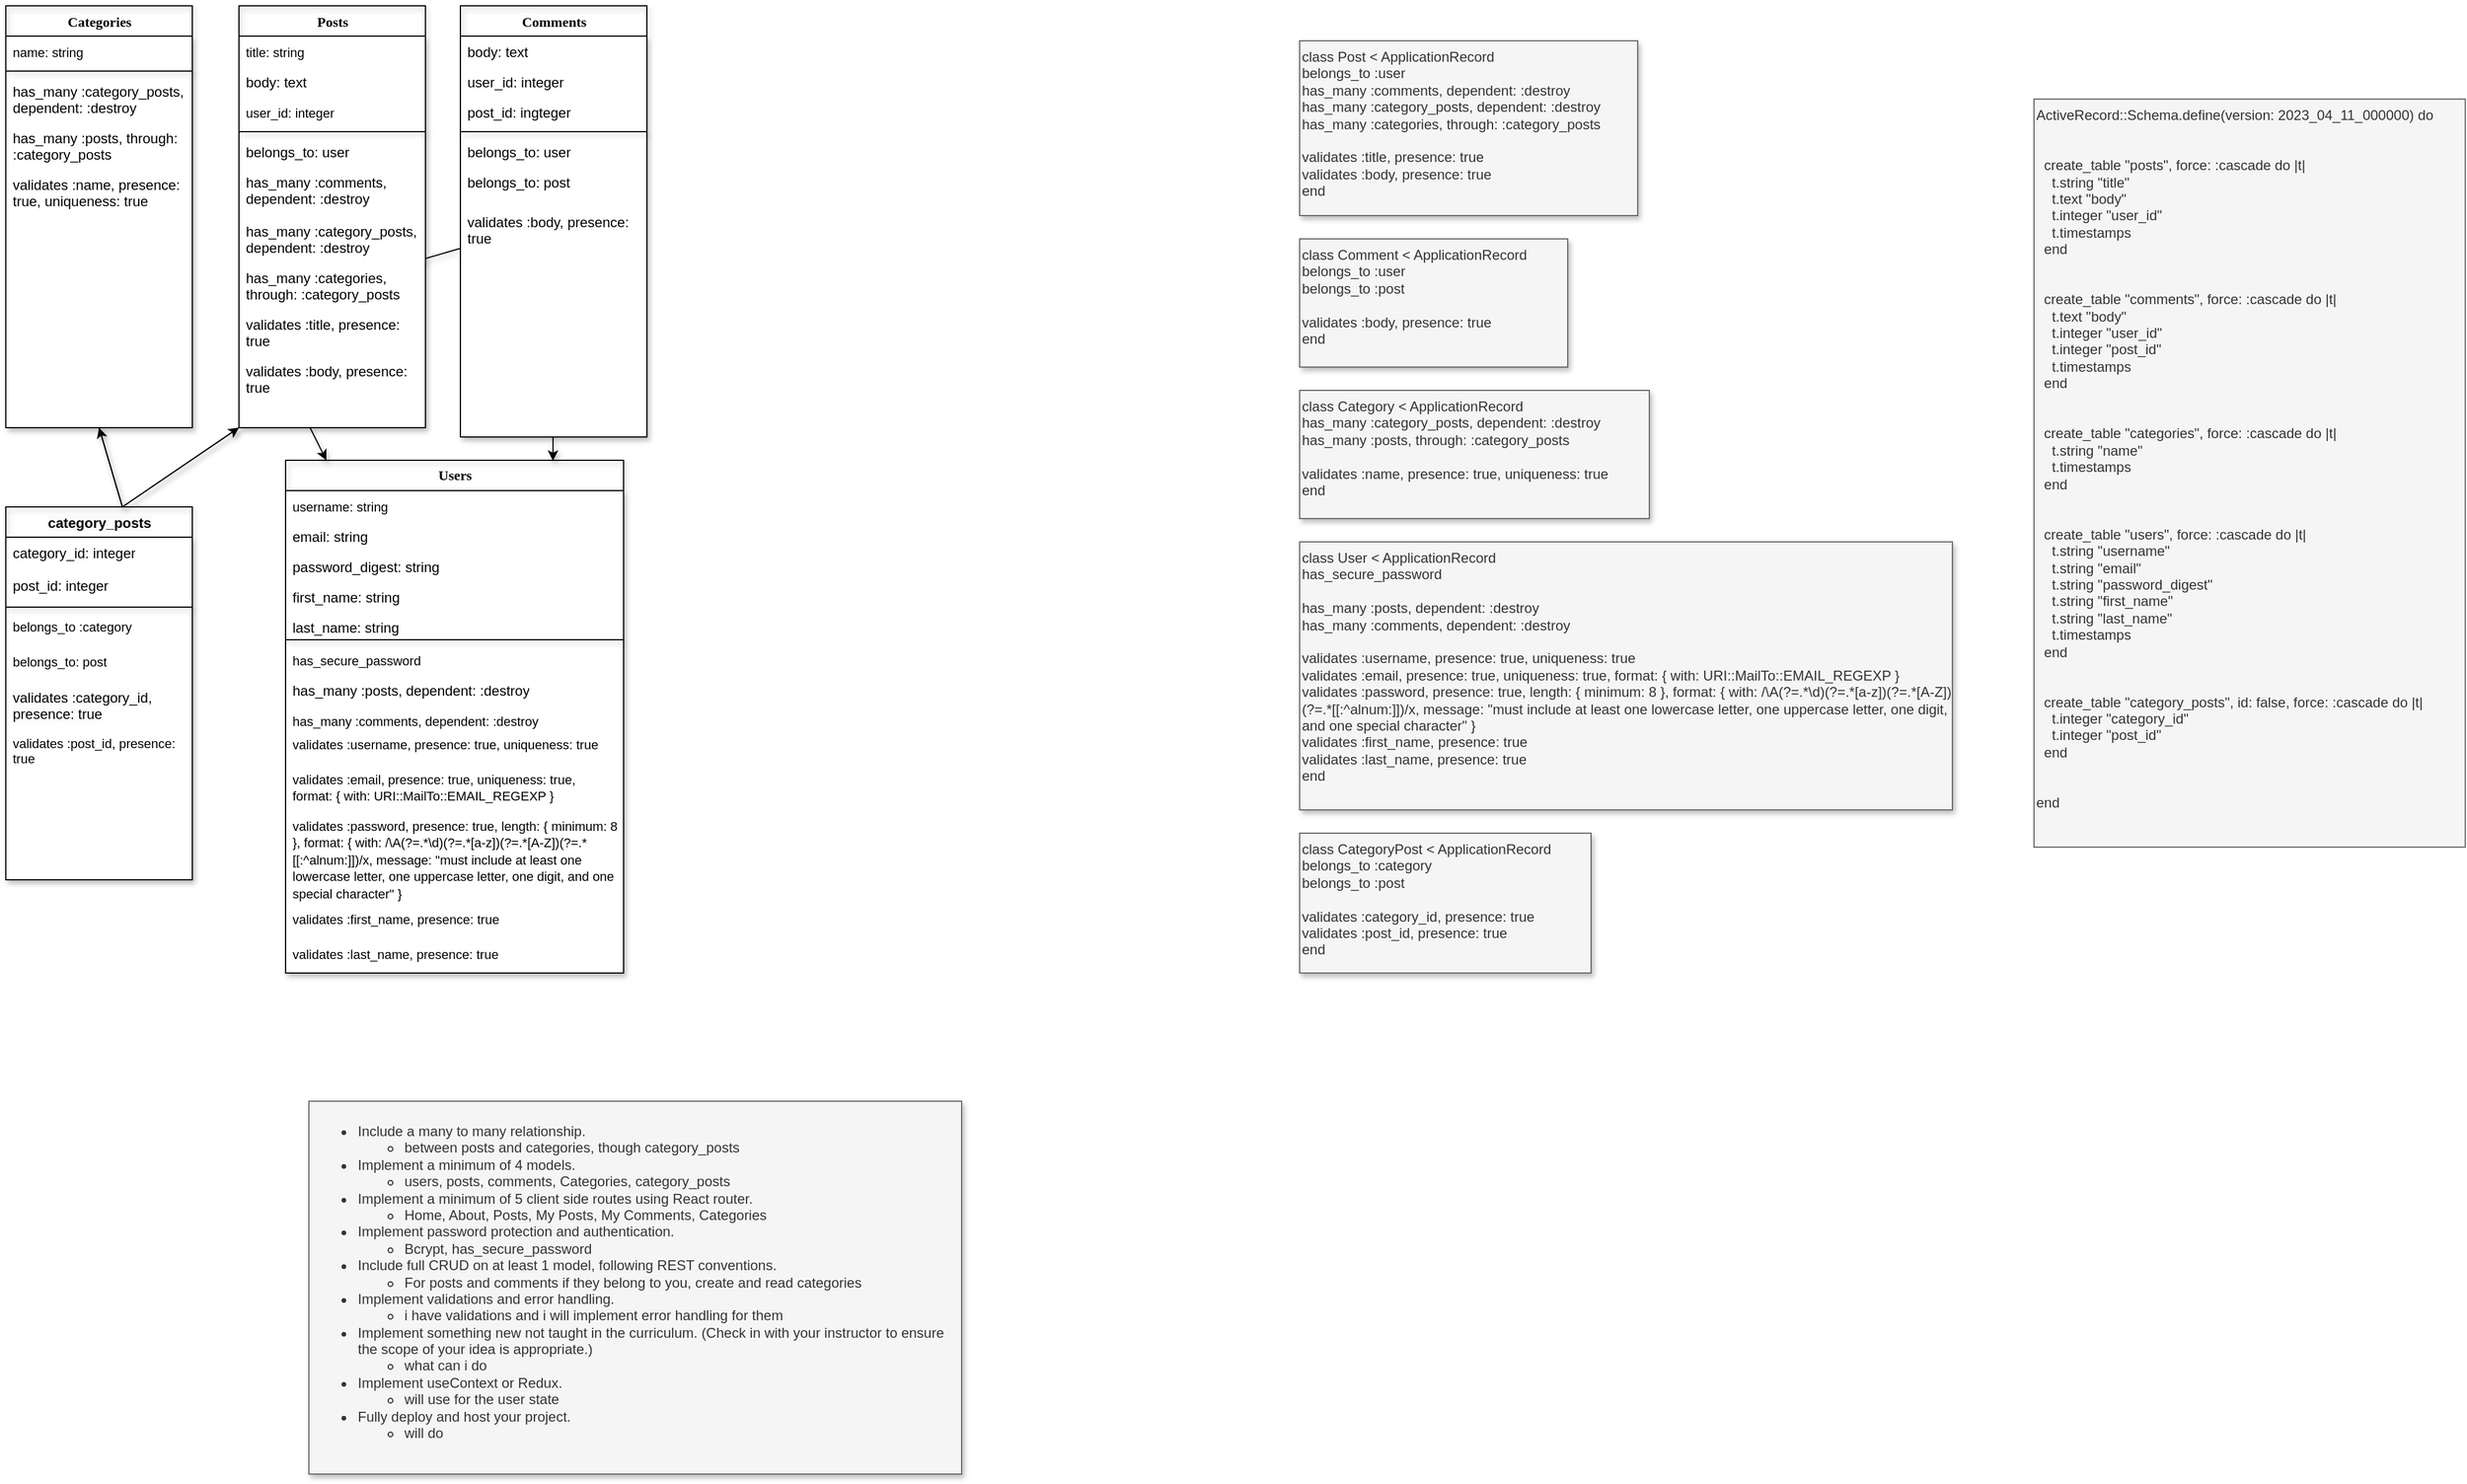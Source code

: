 <mxfile version="21.1.5" type="github" pages="2">
  <diagram name="Back End" id="9f46799a-70d6-7492-0946-bef42562c5a5">
    <mxGraphModel dx="1908" dy="1364" grid="1" gridSize="10" guides="1" tooltips="1" connect="1" arrows="1" fold="1" page="1" pageScale="1" pageWidth="1100" pageHeight="850" background="none" math="0" shadow="0">
      <root>
        <mxCell id="0" />
        <mxCell id="1" parent="0" />
        <mxCell id="78961159f06e98e8-17" value="Users" style="swimlane;html=1;fontStyle=1;align=center;verticalAlign=middle;childLayout=stackLayout;horizontal=1;startSize=26;horizontalStack=0;resizeParent=1;resizeLast=0;collapsible=1;marginBottom=0;swimlaneFillColor=#ffffff;rounded=0;shadow=1;comic=0;labelBackgroundColor=none;strokeWidth=1;fillColor=none;fontFamily=Verdana;fontSize=12;swimlaneLine=1;" parent="1" vertex="1">
          <mxGeometry x="250" y="400" width="290" height="440" as="geometry" />
        </mxCell>
        <mxCell id="840bowjbzDEZUcGG1Qwe-18" value="&lt;font style=&quot;font-size: 11px;&quot;&gt;username: string&lt;/font&gt;" style="text;html=1;strokeColor=none;fillColor=none;align=left;verticalAlign=top;spacingLeft=4;spacingRight=4;whiteSpace=wrap;overflow=hidden;rotatable=0;points=[[0,0.5],[1,0.5]];portConstraint=eastwest;swimlaneLine=1;shadow=1;" vertex="1" parent="78961159f06e98e8-17">
          <mxGeometry y="26" width="290" height="26" as="geometry" />
        </mxCell>
        <mxCell id="840bowjbzDEZUcGG1Qwe-47" value="email: string" style="text;html=1;strokeColor=none;fillColor=none;align=left;verticalAlign=top;spacingLeft=4;spacingRight=4;whiteSpace=wrap;overflow=hidden;rotatable=0;points=[[0,0.5],[1,0.5]];portConstraint=eastwest;swimlaneLine=1;shadow=1;" vertex="1" parent="78961159f06e98e8-17">
          <mxGeometry y="52" width="290" height="26" as="geometry" />
        </mxCell>
        <mxCell id="78961159f06e98e8-26" value="password_digest: string" style="text;html=1;strokeColor=none;fillColor=none;align=left;verticalAlign=top;spacingLeft=4;spacingRight=4;whiteSpace=wrap;overflow=hidden;rotatable=0;points=[[0,0.5],[1,0.5]];portConstraint=eastwest;swimlaneLine=1;shadow=1;" parent="78961159f06e98e8-17" vertex="1">
          <mxGeometry y="78" width="290" height="26" as="geometry" />
        </mxCell>
        <mxCell id="840bowjbzDEZUcGG1Qwe-96" value="first_name: string" style="text;html=1;strokeColor=none;fillColor=none;align=left;verticalAlign=top;spacingLeft=4;spacingRight=4;whiteSpace=wrap;overflow=hidden;rotatable=0;points=[[0,0.5],[1,0.5]];portConstraint=eastwest;swimlaneLine=1;shadow=1;" vertex="1" parent="78961159f06e98e8-17">
          <mxGeometry y="104" width="290" height="26" as="geometry" />
        </mxCell>
        <mxCell id="840bowjbzDEZUcGG1Qwe-138" value="last_name: string" style="text;html=1;strokeColor=none;fillColor=none;align=left;verticalAlign=top;spacingLeft=4;spacingRight=4;whiteSpace=wrap;overflow=hidden;rotatable=0;points=[[0,0.5],[1,0.5]];portConstraint=eastwest;swimlaneLine=1;shadow=1;" vertex="1" parent="78961159f06e98e8-17">
          <mxGeometry y="130" width="290" height="20" as="geometry" />
        </mxCell>
        <mxCell id="78961159f06e98e8-19" value="" style="line;html=1;strokeWidth=1;fillColor=none;align=left;verticalAlign=middle;spacingTop=-1;spacingLeft=3;spacingRight=3;rotatable=0;labelPosition=right;points=[];portConstraint=eastwest;swimlaneLine=1;shadow=1;" parent="78961159f06e98e8-17" vertex="1">
          <mxGeometry y="150" width="290" height="8" as="geometry" />
        </mxCell>
        <mxCell id="840bowjbzDEZUcGG1Qwe-67" value="&lt;font style=&quot;font-size: 11px;&quot;&gt;has_secure_password&lt;br&gt;&lt;/font&gt;" style="text;html=1;strokeColor=none;fillColor=none;align=left;verticalAlign=top;spacingLeft=4;spacingRight=4;whiteSpace=wrap;overflow=hidden;rotatable=0;points=[[0,0.5],[1,0.5]];portConstraint=eastwest;swimlaneLine=1;shadow=1;" vertex="1" parent="78961159f06e98e8-17">
          <mxGeometry y="158" width="290" height="26" as="geometry" />
        </mxCell>
        <mxCell id="78961159f06e98e8-20" value="has_many :posts, dependent: :destroy" style="text;html=1;strokeColor=none;fillColor=none;align=left;verticalAlign=top;spacingLeft=4;spacingRight=4;whiteSpace=wrap;overflow=hidden;rotatable=0;points=[[0,0.5],[1,0.5]];portConstraint=eastwest;swimlaneLine=1;shadow=1;" parent="78961159f06e98e8-17" vertex="1">
          <mxGeometry y="184" width="290" height="26" as="geometry" />
        </mxCell>
        <mxCell id="840bowjbzDEZUcGG1Qwe-46" value="&lt;font style=&quot;font-size: 11px;&quot;&gt;has_many :comments, dependent: :destroy&lt;br&gt;&lt;/font&gt;" style="text;html=1;strokeColor=none;fillColor=none;align=left;verticalAlign=top;spacingLeft=4;spacingRight=4;whiteSpace=wrap;overflow=hidden;rotatable=0;points=[[0,0.5],[1,0.5]];portConstraint=eastwest;swimlaneLine=1;shadow=1;" vertex="1" parent="78961159f06e98e8-17">
          <mxGeometry y="210" width="290" height="20" as="geometry" />
        </mxCell>
        <mxCell id="840bowjbzDEZUcGG1Qwe-68" value="&lt;font style=&quot;font-size: 11px;&quot;&gt;validates :username, presence: true, uniqueness: true&lt;br&gt;&lt;/font&gt;" style="text;html=1;strokeColor=none;fillColor=none;align=left;verticalAlign=top;spacingLeft=4;spacingRight=4;whiteSpace=wrap;overflow=hidden;rotatable=0;points=[[0,0.5],[1,0.5]];portConstraint=eastwest;swimlaneLine=1;shadow=1;" vertex="1" parent="78961159f06e98e8-17">
          <mxGeometry y="230" width="290" height="30" as="geometry" />
        </mxCell>
        <mxCell id="840bowjbzDEZUcGG1Qwe-69" value="&lt;font style=&quot;font-size: 11px;&quot;&gt;validates :email, presence: true, uniqueness: true, format: { with: URI::MailTo::EMAIL_REGEXP }&lt;br&gt;&lt;/font&gt;" style="text;html=1;strokeColor=none;fillColor=none;align=left;verticalAlign=top;spacingLeft=4;spacingRight=4;whiteSpace=wrap;overflow=hidden;rotatable=0;points=[[0,0.5],[1,0.5]];portConstraint=eastwest;swimlaneLine=1;shadow=1;" vertex="1" parent="78961159f06e98e8-17">
          <mxGeometry y="260" width="290" height="40" as="geometry" />
        </mxCell>
        <mxCell id="840bowjbzDEZUcGG1Qwe-139" value="&lt;font style=&quot;font-size: 11px;&quot;&gt;validates :password, presence: true, length: { minimum: 8 }, format: { with: /\A(?=.*\d)(?=.*[a-z])(?=.*[A-Z])(?=.*[[:^alnum:]])/x, message: &quot;must include at least one lowercase letter, one uppercase letter, one digit, and one special character&quot; }&lt;br&gt;&lt;/font&gt;" style="text;html=1;strokeColor=none;fillColor=none;align=left;verticalAlign=top;spacingLeft=4;spacingRight=4;whiteSpace=wrap;overflow=hidden;rotatable=0;points=[[0,0.5],[1,0.5]];portConstraint=eastwest;swimlaneLine=1;shadow=1;" vertex="1" parent="78961159f06e98e8-17">
          <mxGeometry y="300" width="290" height="80" as="geometry" />
        </mxCell>
        <mxCell id="840bowjbzDEZUcGG1Qwe-99" value="&lt;font style=&quot;font-size: 11px;&quot;&gt;validates :first_name, presence: true&lt;br&gt;&lt;/font&gt;" style="text;html=1;strokeColor=none;fillColor=none;align=left;verticalAlign=top;spacingLeft=4;spacingRight=4;whiteSpace=wrap;overflow=hidden;rotatable=0;points=[[0,0.5],[1,0.5]];portConstraint=eastwest;swimlaneLine=1;shadow=1;" vertex="1" parent="78961159f06e98e8-17">
          <mxGeometry y="380" width="290" height="30" as="geometry" />
        </mxCell>
        <mxCell id="840bowjbzDEZUcGG1Qwe-100" value="&lt;font style=&quot;font-size: 11px;&quot;&gt;validates :last_name, presence: true&lt;br&gt;&lt;/font&gt;" style="text;html=1;strokeColor=none;fillColor=none;align=left;verticalAlign=top;spacingLeft=4;spacingRight=4;whiteSpace=wrap;overflow=hidden;rotatable=0;points=[[0,0.5],[1,0.5]];portConstraint=eastwest;swimlaneLine=1;shadow=1;" vertex="1" parent="78961159f06e98e8-17">
          <mxGeometry y="410" width="290" height="30" as="geometry" />
        </mxCell>
        <mxCell id="840bowjbzDEZUcGG1Qwe-146" value="" style="edgeStyle=none;rounded=0;orthogonalLoop=1;jettySize=auto;html=1;entryX=0;entryY=1;entryDx=0;entryDy=0;swimlaneLine=1;shadow=1;exitX=0.5;exitY=1;exitDx=0;exitDy=0;" edge="1" parent="1" source="78961159f06e98e8-30" target="840bowjbzDEZUcGG1Qwe-50">
          <mxGeometry relative="1" as="geometry">
            <mxPoint x="330" y="622" as="targetPoint" />
            <Array as="points">
              <mxPoint x="110" y="440" />
            </Array>
          </mxGeometry>
        </mxCell>
        <mxCell id="78961159f06e98e8-30" value="Categories" style="swimlane;html=1;fontStyle=1;align=center;verticalAlign=top;childLayout=stackLayout;horizontal=1;startSize=26;horizontalStack=0;resizeParent=1;resizeLast=0;collapsible=1;marginBottom=0;swimlaneFillColor=#ffffff;rounded=0;shadow=1;comic=0;labelBackgroundColor=none;strokeWidth=1;fillColor=none;fontFamily=Verdana;fontSize=12;swimlaneLine=1;" parent="1" vertex="1">
          <mxGeometry x="10" y="10" width="160" height="362" as="geometry">
            <mxRectangle x="440" y="78" width="130" height="30" as="alternateBounds" />
          </mxGeometry>
        </mxCell>
        <mxCell id="78961159f06e98e8-31" value="&lt;font style=&quot;font-size: 11px;&quot;&gt;name: string&lt;/font&gt;" style="text;html=1;strokeColor=none;fillColor=none;align=left;verticalAlign=top;spacingLeft=4;spacingRight=4;whiteSpace=wrap;overflow=hidden;rotatable=0;points=[[0,0.5],[1,0.5]];portConstraint=eastwest;swimlaneLine=1;shadow=1;" parent="78961159f06e98e8-30" vertex="1">
          <mxGeometry y="26" width="160" height="26" as="geometry" />
        </mxCell>
        <mxCell id="78961159f06e98e8-38" value="" style="line;html=1;strokeWidth=1;fillColor=none;align=left;verticalAlign=middle;spacingTop=-1;spacingLeft=3;spacingRight=3;rotatable=0;labelPosition=right;points=[];portConstraint=eastwest;swimlaneLine=1;shadow=1;" parent="78961159f06e98e8-30" vertex="1">
          <mxGeometry y="52" width="160" height="8" as="geometry" />
        </mxCell>
        <mxCell id="78961159f06e98e8-39" value="has_many :category_posts, dependent: :destroy" style="text;html=1;strokeColor=none;fillColor=none;align=left;verticalAlign=top;spacingLeft=4;spacingRight=4;whiteSpace=wrap;overflow=hidden;rotatable=0;points=[[0,0.5],[1,0.5]];portConstraint=eastwest;swimlaneLine=1;shadow=1;" parent="78961159f06e98e8-30" vertex="1">
          <mxGeometry y="60" width="160" height="40" as="geometry" />
        </mxCell>
        <mxCell id="840bowjbzDEZUcGG1Qwe-84" value="has_many :posts, through: :category_posts" style="text;html=1;strokeColor=none;fillColor=none;align=left;verticalAlign=top;spacingLeft=4;spacingRight=4;whiteSpace=wrap;overflow=hidden;rotatable=0;points=[[0,0.5],[1,0.5]];portConstraint=eastwest;swimlaneLine=1;shadow=1;" vertex="1" parent="78961159f06e98e8-30">
          <mxGeometry y="100" width="160" height="40" as="geometry" />
        </mxCell>
        <mxCell id="840bowjbzDEZUcGG1Qwe-105" value="validates :name, presence: true, uniqueness: true" style="text;html=1;strokeColor=none;fillColor=none;align=left;verticalAlign=top;spacingLeft=4;spacingRight=4;whiteSpace=wrap;overflow=hidden;rotatable=0;points=[[0,0.5],[1,0.5]];portConstraint=eastwest;swimlaneLine=1;shadow=1;" vertex="1" parent="78961159f06e98e8-30">
          <mxGeometry y="140" width="160" height="40" as="geometry" />
        </mxCell>
        <mxCell id="78961159f06e98e8-43" value="&lt;span style=&quot;color: rgb(0, 0, 0); font-family: Helvetica; font-size: 12px; font-style: normal; font-variant-ligatures: normal; font-variant-caps: normal; letter-spacing: normal; orphans: 2; text-align: left; text-indent: 0px; text-transform: none; widows: 2; word-spacing: 0px; -webkit-text-stroke-width: 0px; background-color: rgb(251, 251, 251); text-decoration-thickness: initial; text-decoration-style: initial; text-decoration-color: initial; float: none; display: inline !important;&quot;&gt;category_posts&lt;/span&gt;" style="swimlane;html=1;fontStyle=1;align=center;verticalAlign=top;childLayout=stackLayout;horizontal=1;startSize=26;horizontalStack=0;resizeParent=1;resizeLast=0;collapsible=1;marginBottom=0;swimlaneFillColor=#ffffff;rounded=0;shadow=1;comic=0;labelBackgroundColor=none;strokeWidth=1;fillColor=none;fontFamily=Verdana;fontSize=12;swimlaneLine=1;" parent="1" vertex="1">
          <mxGeometry x="10" y="440" width="160" height="320" as="geometry" />
        </mxCell>
        <mxCell id="78961159f06e98e8-52" value="&lt;font style=&quot;font-size: 12px;&quot;&gt;category_id: integer&lt;/font&gt;" style="text;html=1;strokeColor=none;fillColor=none;align=left;verticalAlign=top;spacingLeft=4;spacingRight=4;whiteSpace=wrap;overflow=hidden;rotatable=0;points=[[0,0.5],[1,0.5]];portConstraint=eastwest;fontSize=7;swimlaneLine=1;shadow=1;" parent="78961159f06e98e8-43" vertex="1">
          <mxGeometry y="26" width="160" height="28" as="geometry" />
        </mxCell>
        <mxCell id="840bowjbzDEZUcGG1Qwe-44" value="&lt;font style=&quot;font-size: 12px;&quot;&gt;post_id: integer&lt;/font&gt;" style="text;html=1;strokeColor=none;fillColor=none;align=left;verticalAlign=top;spacingLeft=4;spacingRight=4;whiteSpace=wrap;overflow=hidden;rotatable=0;points=[[0,0.5],[1,0.5]];portConstraint=eastwest;fontSize=7;swimlaneLine=1;shadow=1;" vertex="1" parent="78961159f06e98e8-43">
          <mxGeometry y="54" width="160" height="28" as="geometry" />
        </mxCell>
        <mxCell id="78961159f06e98e8-51" value="" style="line;html=1;strokeWidth=1;fillColor=none;align=left;verticalAlign=middle;spacingTop=-1;spacingLeft=3;spacingRight=3;rotatable=0;labelPosition=right;points=[];portConstraint=eastwest;swimlaneLine=1;shadow=1;" parent="78961159f06e98e8-43" vertex="1">
          <mxGeometry y="82" width="160" height="8" as="geometry" />
        </mxCell>
        <mxCell id="840bowjbzDEZUcGG1Qwe-38" value="&lt;font style=&quot;font-size: 11px;&quot;&gt;belongs_to :category&lt;/font&gt;" style="text;html=1;strokeColor=none;fillColor=none;align=left;verticalAlign=top;spacingLeft=4;spacingRight=4;whiteSpace=wrap;overflow=hidden;rotatable=0;points=[[0,0.5],[1,0.5]];portConstraint=eastwest;fontSize=7;swimlaneLine=1;shadow=1;" vertex="1" parent="78961159f06e98e8-43">
          <mxGeometry y="90" width="160" height="30" as="geometry" />
        </mxCell>
        <mxCell id="840bowjbzDEZUcGG1Qwe-81" value="&lt;font style=&quot;font-size: 11px;&quot;&gt;belongs_to: post&lt;/font&gt;" style="text;html=1;strokeColor=none;fillColor=none;align=left;verticalAlign=top;spacingLeft=4;spacingRight=4;whiteSpace=wrap;overflow=hidden;rotatable=0;points=[[0,0.5],[1,0.5]];portConstraint=eastwest;fontSize=7;swimlaneLine=1;shadow=1;" vertex="1" parent="78961159f06e98e8-43">
          <mxGeometry y="120" width="160" height="30" as="geometry" />
        </mxCell>
        <mxCell id="840bowjbzDEZUcGG1Qwe-82" value="&lt;meta charset=&quot;utf-8&quot;&gt;&lt;span style=&quot;color: rgb(0, 0, 0); font-family: Helvetica; font-size: 12px; font-style: normal; font-variant-ligatures: normal; font-variant-caps: normal; font-weight: 400; letter-spacing: normal; orphans: 2; text-align: left; text-indent: 0px; text-transform: none; widows: 2; word-spacing: 0px; -webkit-text-stroke-width: 0px; background-color: rgb(251, 251, 251); text-decoration-thickness: initial; text-decoration-style: initial; text-decoration-color: initial; float: none; display: inline !important;&quot;&gt;validates :category_id, presence: true&lt;/span&gt;" style="text;html=1;strokeColor=none;fillColor=none;align=left;verticalAlign=top;spacingLeft=4;spacingRight=4;whiteSpace=wrap;overflow=hidden;rotatable=0;points=[[0,0.5],[1,0.5]];portConstraint=eastwest;fontSize=7;swimlaneLine=1;shadow=1;" vertex="1" parent="78961159f06e98e8-43">
          <mxGeometry y="150" width="160" height="40" as="geometry" />
        </mxCell>
        <mxCell id="840bowjbzDEZUcGG1Qwe-107" value="&lt;font style=&quot;font-size: 11px;&quot;&gt;validates :post_id, presence: true&lt;/font&gt;" style="text;html=1;strokeColor=none;fillColor=none;align=left;verticalAlign=top;spacingLeft=4;spacingRight=4;whiteSpace=wrap;overflow=hidden;rotatable=0;points=[[0,0.5],[1,0.5]];portConstraint=eastwest;fontSize=7;swimlaneLine=1;shadow=1;" vertex="1" parent="78961159f06e98e8-43">
          <mxGeometry y="190" width="160" height="40" as="geometry" />
        </mxCell>
        <mxCell id="840bowjbzDEZUcGG1Qwe-136" value="" style="edgeStyle=none;rounded=0;orthogonalLoop=1;jettySize=auto;html=1;entryX=0.791;entryY=0.001;entryDx=0;entryDy=0;entryPerimeter=0;swimlaneLine=1;shadow=1;" edge="1" parent="1" source="78961159f06e98e8-69" target="78961159f06e98e8-17">
          <mxGeometry relative="1" as="geometry">
            <mxPoint x="590.72" y="502" as="targetPoint" />
          </mxGeometry>
        </mxCell>
        <mxCell id="840bowjbzDEZUcGG1Qwe-137" value="" style="edgeStyle=none;rounded=0;orthogonalLoop=1;jettySize=auto;html=1;swimlaneLine=1;shadow=1;" edge="1" parent="1" source="78961159f06e98e8-69" target="840bowjbzDEZUcGG1Qwe-75">
          <mxGeometry relative="1" as="geometry" />
        </mxCell>
        <mxCell id="78961159f06e98e8-69" value="Comments" style="swimlane;html=1;fontStyle=1;align=center;verticalAlign=top;childLayout=stackLayout;horizontal=1;startSize=26;horizontalStack=0;resizeParent=1;resizeLast=0;collapsible=1;marginBottom=0;swimlaneFillColor=#ffffff;rounded=0;shadow=1;comic=0;labelBackgroundColor=none;strokeWidth=1;fillColor=none;fontFamily=Verdana;fontSize=12;swimlaneLine=1;" parent="1" vertex="1">
          <mxGeometry x="400" y="10" width="160" height="370" as="geometry" />
        </mxCell>
        <mxCell id="78961159f06e98e8-70" value="body: text" style="text;html=1;strokeColor=none;fillColor=none;align=left;verticalAlign=top;spacingLeft=4;spacingRight=4;whiteSpace=wrap;overflow=hidden;rotatable=0;points=[[0,0.5],[1,0.5]];portConstraint=eastwest;swimlaneLine=1;shadow=1;" parent="78961159f06e98e8-69" vertex="1">
          <mxGeometry y="26" width="160" height="26" as="geometry" />
        </mxCell>
        <mxCell id="78961159f06e98e8-71" value="user_id: integer" style="text;html=1;strokeColor=none;fillColor=none;align=left;verticalAlign=top;spacingLeft=4;spacingRight=4;whiteSpace=wrap;overflow=hidden;rotatable=0;points=[[0,0.5],[1,0.5]];portConstraint=eastwest;swimlaneLine=1;shadow=1;" parent="78961159f06e98e8-69" vertex="1">
          <mxGeometry y="52" width="160" height="26" as="geometry" />
        </mxCell>
        <mxCell id="78961159f06e98e8-72" value="post_id: ingteger" style="text;html=1;strokeColor=none;fillColor=none;align=left;verticalAlign=top;spacingLeft=4;spacingRight=4;whiteSpace=wrap;overflow=hidden;rotatable=0;points=[[0,0.5],[1,0.5]];portConstraint=eastwest;swimlaneLine=1;shadow=1;" parent="78961159f06e98e8-69" vertex="1">
          <mxGeometry y="78" width="160" height="26" as="geometry" />
        </mxCell>
        <mxCell id="78961159f06e98e8-77" value="" style="line;html=1;strokeWidth=1;fillColor=none;align=left;verticalAlign=middle;spacingTop=-1;spacingLeft=3;spacingRight=3;rotatable=0;labelPosition=right;points=[];portConstraint=eastwest;swimlaneLine=1;shadow=1;" parent="78961159f06e98e8-69" vertex="1">
          <mxGeometry y="104" width="160" height="8" as="geometry" />
        </mxCell>
        <mxCell id="78961159f06e98e8-81" value="belongs_to: user" style="text;html=1;strokeColor=none;fillColor=none;align=left;verticalAlign=top;spacingLeft=4;spacingRight=4;whiteSpace=wrap;overflow=hidden;rotatable=0;points=[[0,0.5],[1,0.5]];portConstraint=eastwest;swimlaneLine=1;shadow=1;" parent="78961159f06e98e8-69" vertex="1">
          <mxGeometry y="112" width="160" height="26" as="geometry" />
        </mxCell>
        <mxCell id="840bowjbzDEZUcGG1Qwe-31" value="belongs_to: post" style="text;html=1;strokeColor=none;fillColor=none;align=left;verticalAlign=top;spacingLeft=4;spacingRight=4;whiteSpace=wrap;overflow=hidden;rotatable=0;points=[[0,0.5],[1,0.5]];portConstraint=eastwest;swimlaneLine=1;shadow=1;" vertex="1" parent="78961159f06e98e8-69">
          <mxGeometry y="138" width="160" height="34" as="geometry" />
        </mxCell>
        <mxCell id="840bowjbzDEZUcGG1Qwe-32" value="validates :body, presence: true&lt;br style=&quot;border-color: var(--border-color);&quot;&gt;" style="text;html=1;strokeColor=none;fillColor=none;align=left;verticalAlign=top;spacingLeft=4;spacingRight=4;whiteSpace=wrap;overflow=hidden;rotatable=0;points=[[0,0.5],[1,0.5]];portConstraint=eastwest;swimlaneLine=1;shadow=1;" vertex="1" parent="78961159f06e98e8-69">
          <mxGeometry y="172" width="160" height="40" as="geometry" />
        </mxCell>
        <mxCell id="840bowjbzDEZUcGG1Qwe-134" value="" style="edgeStyle=none;rounded=0;orthogonalLoop=1;jettySize=auto;html=1;swimlaneLine=1;shadow=1;" edge="1" parent="1" target="78961159f06e98e8-17">
          <mxGeometry relative="1" as="geometry">
            <mxPoint x="270" y="370" as="sourcePoint" />
            <mxPoint x="531.84" y="500.78" as="targetPoint" />
          </mxGeometry>
        </mxCell>
        <mxCell id="840bowjbzDEZUcGG1Qwe-151" value="" style="edgeStyle=none;rounded=0;orthogonalLoop=1;jettySize=auto;html=1;entryX=0.5;entryY=1;entryDx=0;entryDy=0;exitX=0;exitY=1;exitDx=0;exitDy=0;swimlaneLine=1;shadow=1;" edge="1" parent="1" source="840bowjbzDEZUcGG1Qwe-50" target="78961159f06e98e8-30">
          <mxGeometry relative="1" as="geometry">
            <mxPoint x="420" y="653" as="targetPoint" />
            <Array as="points">
              <mxPoint x="110" y="440" />
            </Array>
          </mxGeometry>
        </mxCell>
        <mxCell id="840bowjbzDEZUcGG1Qwe-50" value="Posts" style="swimlane;html=1;fontStyle=1;align=center;verticalAlign=top;childLayout=stackLayout;horizontal=1;startSize=26;horizontalStack=0;resizeParent=1;resizeLast=0;collapsible=1;marginBottom=0;swimlaneFillColor=#ffffff;rounded=0;shadow=1;comic=0;labelBackgroundColor=none;strokeWidth=1;fillColor=none;fontFamily=Verdana;fontSize=12;swimlaneLine=1;" vertex="1" parent="1">
          <mxGeometry x="210" y="10" width="160" height="362" as="geometry">
            <mxRectangle x="440" y="78" width="130" height="30" as="alternateBounds" />
          </mxGeometry>
        </mxCell>
        <mxCell id="840bowjbzDEZUcGG1Qwe-51" value="&lt;font style=&quot;font-size: 11px;&quot;&gt;title: string&lt;/font&gt;" style="text;html=1;strokeColor=none;fillColor=none;align=left;verticalAlign=top;spacingLeft=4;spacingRight=4;whiteSpace=wrap;overflow=hidden;rotatable=0;points=[[0,0.5],[1,0.5]];portConstraint=eastwest;swimlaneLine=1;shadow=1;" vertex="1" parent="840bowjbzDEZUcGG1Qwe-50">
          <mxGeometry y="26" width="160" height="26" as="geometry" />
        </mxCell>
        <mxCell id="840bowjbzDEZUcGG1Qwe-52" value="body: text" style="text;html=1;strokeColor=none;fillColor=none;align=left;verticalAlign=top;spacingLeft=4;spacingRight=4;whiteSpace=wrap;overflow=hidden;rotatable=0;points=[[0,0.5],[1,0.5]];portConstraint=eastwest;swimlaneLine=1;shadow=1;" vertex="1" parent="840bowjbzDEZUcGG1Qwe-50">
          <mxGeometry y="52" width="160" height="26" as="geometry" />
        </mxCell>
        <mxCell id="840bowjbzDEZUcGG1Qwe-53" value="&lt;font style=&quot;font-size: 11px;&quot;&gt;user_id: integer&lt;/font&gt;" style="text;html=1;strokeColor=none;fillColor=none;align=left;verticalAlign=top;spacingLeft=4;spacingRight=4;whiteSpace=wrap;overflow=hidden;rotatable=0;points=[[0,0.5],[1,0.5]];portConstraint=eastwest;swimlaneLine=1;shadow=1;" vertex="1" parent="840bowjbzDEZUcGG1Qwe-50">
          <mxGeometry y="78" width="160" height="26" as="geometry" />
        </mxCell>
        <mxCell id="840bowjbzDEZUcGG1Qwe-54" value="" style="line;html=1;strokeWidth=1;fillColor=none;align=left;verticalAlign=middle;spacingTop=-1;spacingLeft=3;spacingRight=3;rotatable=0;labelPosition=right;points=[];portConstraint=eastwest;swimlaneLine=1;shadow=1;" vertex="1" parent="840bowjbzDEZUcGG1Qwe-50">
          <mxGeometry y="104" width="160" height="8" as="geometry" />
        </mxCell>
        <mxCell id="840bowjbzDEZUcGG1Qwe-55" value="belongs_to: user&lt;br&gt;" style="text;html=1;strokeColor=none;fillColor=none;align=left;verticalAlign=top;spacingLeft=4;spacingRight=4;whiteSpace=wrap;overflow=hidden;rotatable=0;points=[[0,0.5],[1,0.5]];portConstraint=eastwest;swimlaneLine=1;shadow=1;" vertex="1" parent="840bowjbzDEZUcGG1Qwe-50">
          <mxGeometry y="112" width="160" height="26" as="geometry" />
        </mxCell>
        <mxCell id="840bowjbzDEZUcGG1Qwe-73" value="has_many :comments, dependent: :destroy" style="text;html=1;strokeColor=none;fillColor=none;align=left;verticalAlign=top;spacingLeft=4;spacingRight=4;whiteSpace=wrap;overflow=hidden;rotatable=0;points=[[0,0.5],[1,0.5]];portConstraint=eastwest;swimlaneLine=1;shadow=1;" vertex="1" parent="840bowjbzDEZUcGG1Qwe-50">
          <mxGeometry y="138" width="160" height="42" as="geometry" />
        </mxCell>
        <mxCell id="840bowjbzDEZUcGG1Qwe-74" value="has_many :category_posts, dependent: :destroy" style="text;html=1;strokeColor=none;fillColor=none;align=left;verticalAlign=top;spacingLeft=4;spacingRight=4;whiteSpace=wrap;overflow=hidden;rotatable=0;points=[[0,0.5],[1,0.5]];portConstraint=eastwest;swimlaneLine=1;shadow=1;" vertex="1" parent="840bowjbzDEZUcGG1Qwe-50">
          <mxGeometry y="180" width="160" height="40" as="geometry" />
        </mxCell>
        <mxCell id="840bowjbzDEZUcGG1Qwe-75" value="has_many :categories, through: :category_posts" style="text;html=1;strokeColor=none;fillColor=none;align=left;verticalAlign=top;spacingLeft=4;spacingRight=4;whiteSpace=wrap;overflow=hidden;rotatable=0;points=[[0,0.5],[1,0.5]];portConstraint=eastwest;swimlaneLine=1;shadow=1;" vertex="1" parent="840bowjbzDEZUcGG1Qwe-50">
          <mxGeometry y="220" width="160" height="40" as="geometry" />
        </mxCell>
        <mxCell id="840bowjbzDEZUcGG1Qwe-76" value="validates :title, presence: true" style="text;html=1;strokeColor=none;fillColor=none;align=left;verticalAlign=top;spacingLeft=4;spacingRight=4;whiteSpace=wrap;overflow=hidden;rotatable=0;points=[[0,0.5],[1,0.5]];portConstraint=eastwest;swimlaneLine=1;shadow=1;" vertex="1" parent="840bowjbzDEZUcGG1Qwe-50">
          <mxGeometry y="260" width="160" height="40" as="geometry" />
        </mxCell>
        <mxCell id="840bowjbzDEZUcGG1Qwe-77" value="validates :body, presence: true" style="text;html=1;strokeColor=none;fillColor=none;align=left;verticalAlign=top;spacingLeft=4;spacingRight=4;whiteSpace=wrap;overflow=hidden;rotatable=0;points=[[0,0.5],[1,0.5]];portConstraint=eastwest;swimlaneLine=1;shadow=1;" vertex="1" parent="840bowjbzDEZUcGG1Qwe-50">
          <mxGeometry y="300" width="160" height="40" as="geometry" />
        </mxCell>
        <mxCell id="840bowjbzDEZUcGG1Qwe-95" value="ActiveRecord::Schema.define(version: 2023_04_11_000000) do&#xa;&#xa;&#xa;  create_table &quot;posts&quot;, force: :cascade do |t|&#xa;    t.string &quot;title&quot;&#xa;    t.text &quot;body&quot;&#xa;    t.integer &quot;user_id&quot;&#xa;    t.timestamps&#xa;  end&#xa;&#xa;&#xa;  create_table &quot;comments&quot;, force: :cascade do |t|&#xa;    t.text &quot;body&quot;&#xa;    t.integer &quot;user_id&quot;&#xa;    t.integer &quot;post_id&quot;&#xa;    t.timestamps&#xa;  end&#xa;&#xa;&#xa;  create_table &quot;categories&quot;, force: :cascade do |t|&#xa;    t.string &quot;name&quot;&#xa;    t.timestamps&#xa;  end&#xa;&#xa;&#xa;  create_table &quot;users&quot;, force: :cascade do |t|&#xa;    t.string &quot;username&quot;&#xa;    t.string &quot;email&quot;&#xa;    t.string &quot;password_digest&quot;&#xa;    t.string &quot;first_name&quot;&#xa;    t.string &quot;last_name&quot;&#xa;    t.timestamps&#xa;  end&#xa;&#xa;&#xa;  create_table &quot;category_posts&quot;, id: false, force: :cascade do |t|&#xa;    t.integer &quot;category_id&quot;&#xa;    t.integer &quot;post_id&quot;&#xa;  end&#xa;&#xa;&#xa;end" style="text;whiteSpace=wrap;html=1;fillColor=#f5f5f5;fontColor=#333333;strokeColor=#666666;" vertex="1" parent="1">
          <mxGeometry x="1750" y="90" width="370" height="642" as="geometry" />
        </mxCell>
        <mxCell id="840bowjbzDEZUcGG1Qwe-98" value="class User &lt; ApplicationRecord&#xa;  has_secure_password&#xa;&#xa;  has_many :posts, dependent: :destroy&#xa;  has_many :comments, dependent: :destroy&#xa;&#xa;  validates :username, presence: true, uniqueness: true&#xa;  validates :email, presence: true, uniqueness: true, format: { with: URI::MailTo::EMAIL_REGEXP }&#xa;  validates :password, presence: true, length: { minimum: 8 }, format: { with: /\A(?=.*\d)(?=.*[a-z])(?=.*[A-Z])(?=.*[[:^alnum:]])/x, message: &quot;must include at least one lowercase letter, one uppercase letter, one digit, and one special character&quot; }&#xa;  validates :first_name, presence: true&#xa;  validates :last_name, presence: true&#xa;end" style="text;whiteSpace=wrap;html=1;fillColor=#f5f5f5;fontColor=#333333;strokeColor=#666666;shadow=1;" vertex="1" parent="1">
          <mxGeometry x="1120" y="470" width="560" height="230" as="geometry" />
        </mxCell>
        <mxCell id="840bowjbzDEZUcGG1Qwe-101" value="class Post &lt; ApplicationRecord&#xa;  belongs_to :user&#xa;  has_many :comments, dependent: :destroy&#xa;  has_many :category_posts, dependent: :destroy&#xa;  has_many :categories, through: :category_posts&#xa;&#xa;  validates :title, presence: true&#xa;  validates :body, presence: true&#xa;end" style="text;whiteSpace=wrap;html=1;fillColor=#f5f5f5;fontColor=#333333;strokeColor=#666666;shadow=1;" vertex="1" parent="1">
          <mxGeometry x="1120" y="40" width="290" height="150" as="geometry" />
        </mxCell>
        <mxCell id="840bowjbzDEZUcGG1Qwe-103" value="class Comment &lt; ApplicationRecord&#xa;  belongs_to :user&#xa;  belongs_to :post&#xa;&#xa;  validates :body, presence: true&#xa;end" style="text;whiteSpace=wrap;html=1;fillColor=#f5f5f5;fontColor=#333333;strokeColor=#666666;shadow=1;" vertex="1" parent="1">
          <mxGeometry x="1120" y="210" width="230" height="110" as="geometry" />
        </mxCell>
        <mxCell id="840bowjbzDEZUcGG1Qwe-104" value="class Category &lt; ApplicationRecord&#xa;  has_many :category_posts, dependent: :destroy&#xa;  has_many :posts, through: :category_posts&#xa;&#xa;  validates :name, presence: true, uniqueness: true&#xa;end" style="text;whiteSpace=wrap;html=1;fillColor=#f5f5f5;fontColor=#333333;strokeColor=#666666;shadow=1;" vertex="1" parent="1">
          <mxGeometry x="1120" y="340" width="300" height="110" as="geometry" />
        </mxCell>
        <mxCell id="840bowjbzDEZUcGG1Qwe-106" value="class CategoryPost &lt; ApplicationRecord&#xa;  belongs_to :category&#xa;  belongs_to :post&#xa;&#xa;  validates :category_id, presence: true&#xa;  validates :post_id, presence: true&#xa;end" style="text;whiteSpace=wrap;html=1;fillColor=#f5f5f5;fontColor=#333333;strokeColor=#666666;shadow=1;" vertex="1" parent="1">
          <mxGeometry x="1120" y="720" width="250" height="120" as="geometry" />
        </mxCell>
        <mxCell id="840bowjbzDEZUcGG1Qwe-108" value="&lt;ul&gt;&lt;li&gt;Include a many to many relationship.&lt;/li&gt;&lt;ul&gt;&lt;li&gt;between posts and categories, though category_posts&lt;/li&gt;&lt;/ul&gt;&lt;li&gt;Implement a minimum of 4 models.&lt;/li&gt;&lt;ul&gt;&lt;li&gt;users, posts, comments,&amp;nbsp;Categories,&amp;nbsp;category_posts&lt;/li&gt;&lt;/ul&gt;&lt;li&gt;Implement a minimum of 5 client side routes using React router.&lt;/li&gt;&lt;ul&gt;&lt;li&gt;Home, About, Posts, My Posts, My Comments, Categories&lt;/li&gt;&lt;/ul&gt;&lt;li&gt;Implement password protection and authentication.&lt;/li&gt;&lt;ul&gt;&lt;li&gt;Bcrypt, has_secure_password&lt;/li&gt;&lt;/ul&gt;&lt;li&gt;Include full CRUD on at least 1 model, following REST conventions.&lt;/li&gt;&lt;ul&gt;&lt;li&gt;For posts and comments if they belong to you, create and read categories&lt;/li&gt;&lt;/ul&gt;&lt;li&gt;Implement validations and error handling.&lt;/li&gt;&lt;ul&gt;&lt;li&gt;i have validations and i will implement error handling for them&lt;/li&gt;&lt;/ul&gt;&lt;li&gt;Implement something new not taught in the curriculum. (Check in with your instructor to ensure the scope of your idea is appropriate.)&lt;/li&gt;&lt;ul&gt;&lt;li&gt;what can i do&lt;/li&gt;&lt;/ul&gt;&lt;li&gt;Implement useContext or Redux.&lt;/li&gt;&lt;ul&gt;&lt;li&gt;will use for the user state&lt;/li&gt;&lt;/ul&gt;&lt;li&gt;Fully deploy and host your project.&lt;/li&gt;&lt;ul&gt;&lt;li&gt;will do&lt;/li&gt;&lt;/ul&gt;&lt;/ul&gt;" style="text;whiteSpace=wrap;html=1;fillColor=#f5f5f5;fontColor=#333333;strokeColor=#666666;shadow=1;" vertex="1" parent="1">
          <mxGeometry x="270" y="950" width="560" height="320" as="geometry" />
        </mxCell>
      </root>
    </mxGraphModel>
  </diagram>
  <diagram id="j1TazXPmE9TKFb9F2Rzd" name="Front End">
    <mxGraphModel dx="1363" dy="974" grid="1" gridSize="10" guides="1" tooltips="1" connect="1" arrows="1" fold="1" page="1" pageScale="1" pageWidth="850" pageHeight="1100" math="0" shadow="0">
      <root>
        <mxCell id="0" />
        <mxCell id="1" parent="0" />
        <mxCell id="fdz8q0eQDnviNLkozxcY-1" value="" style="whiteSpace=wrap;html=1;aspect=fixed;" vertex="1" parent="1">
          <mxGeometry x="50" y="70" width="760" height="760" as="geometry" />
        </mxCell>
        <mxCell id="fdz8q0eQDnviNLkozxcY-3" value="" style="rounded=0;whiteSpace=wrap;html=1;" vertex="1" parent="1">
          <mxGeometry x="90" y="90" width="690" height="90" as="geometry" />
        </mxCell>
        <mxCell id="fdz8q0eQDnviNLkozxcY-4" value="User Views: registration form, login form&lt;br&gt;&lt;br&gt;Post Views: list of all posts, individual post page, where you can see the post and its comments and crud your post and see everyone else post&lt;br&gt;&lt;br&gt;Category Views: list of all categories, create category form when creating a post&lt;br&gt;&lt;br&gt;5 client side routes:&lt;br&gt;&lt;br&gt;&quot;/&quot; (home page)&lt;br&gt;&quot;/about&quot; (about page)&lt;br&gt;&quot;/posts&quot; (list of all posts)&lt;br&gt;&quot;/posts/new&quot; (create post form)&lt;br&gt;&quot;/posts/:id/edit&quot; (edit post form)&lt;br&gt;&quot;/posts/:id&quot; (individual post page)&lt;br&gt;&quot;/categories&quot; (list of all categories)&lt;br&gt;&quot;/user/register&quot; (registration form)&lt;br&gt;&quot;/user/login&quot; (login form)&lt;br&gt;&lt;br&gt;" style="text;whiteSpace=wrap;html=1;rounded=0;glass=0;shadow=1;fillColor=#f5f5f5;fontColor=#333333;strokeColor=#666666;" vertex="1" parent="1">
          <mxGeometry x="910" y="140" width="560" height="280" as="geometry" />
        </mxCell>
        <mxCell id="fdz8q0eQDnviNLkozxcY-6" value="&lt;b&gt;&lt;i&gt;&lt;font style=&quot;font-size: 17px;&quot;&gt;Title&lt;/font&gt;&lt;/i&gt;&lt;/b&gt;" style="rounded=0;whiteSpace=wrap;html=1;" vertex="1" parent="1">
          <mxGeometry x="380" y="100" width="120" height="30" as="geometry" />
        </mxCell>
        <mxCell id="fdz8q0eQDnviNLkozxcY-7" value="Home&amp;nbsp;" style="rounded=0;whiteSpace=wrap;html=1;" vertex="1" parent="1">
          <mxGeometry x="180" y="140" width="70" height="30" as="geometry" />
        </mxCell>
        <mxCell id="fdz8q0eQDnviNLkozxcY-8" value="Home&amp;nbsp; &amp;nbsp; &amp;nbsp; About&amp;nbsp; &amp;nbsp; Posts&amp;nbsp; &amp;nbsp; New Post&amp;nbsp; &amp;nbsp;Categories&amp;nbsp; &amp;nbsp;Logout User&amp;nbsp;" style="rounded=0;whiteSpace=wrap;html=1;" vertex="1" parent="1">
          <mxGeometry x="120" y="140" width="640" height="30" as="geometry" />
        </mxCell>
        <mxCell id="fdz8q0eQDnviNLkozxcY-13" value="" style="rounded=0;whiteSpace=wrap;html=1;" vertex="1" parent="1">
          <mxGeometry x="90" y="200" width="690" height="610" as="geometry" />
        </mxCell>
        <mxCell id="fdz8q0eQDnviNLkozxcY-14" value="Home Page" style="text;html=1;align=center;verticalAlign=middle;resizable=0;points=[];autosize=1;strokeColor=none;fillColor=none;" vertex="1" parent="1">
          <mxGeometry x="390" y="30" width="90" height="30" as="geometry" />
        </mxCell>
        <mxCell id="fdz8q0eQDnviNLkozxcY-15" value="" style="whiteSpace=wrap;html=1;aspect=fixed;" vertex="1" parent="1">
          <mxGeometry x="20" y="1250" width="760" height="760" as="geometry" />
        </mxCell>
        <mxCell id="fdz8q0eQDnviNLkozxcY-16" value="" style="rounded=0;whiteSpace=wrap;html=1;" vertex="1" parent="1">
          <mxGeometry x="60" y="1270" width="690" height="90" as="geometry" />
        </mxCell>
        <mxCell id="fdz8q0eQDnviNLkozxcY-17" value="&lt;b&gt;&lt;i&gt;&lt;font style=&quot;font-size: 17px;&quot;&gt;Title&lt;/font&gt;&lt;/i&gt;&lt;/b&gt;" style="rounded=0;whiteSpace=wrap;html=1;" vertex="1" parent="1">
          <mxGeometry x="350" y="1280" width="120" height="30" as="geometry" />
        </mxCell>
        <mxCell id="fdz8q0eQDnviNLkozxcY-18" value="Home&amp;nbsp;" style="rounded=0;whiteSpace=wrap;html=1;" vertex="1" parent="1">
          <mxGeometry x="150" y="1320" width="70" height="30" as="geometry" />
        </mxCell>
        <mxCell id="fdz8q0eQDnviNLkozxcY-19" value="Home&amp;nbsp; &amp;nbsp; &amp;nbsp; About&amp;nbsp; &amp;nbsp; Posts&amp;nbsp; &amp;nbsp; New Post&amp;nbsp; &amp;nbsp;Categories&amp;nbsp; &amp;nbsp;Logout User&amp;nbsp;" style="rounded=0;whiteSpace=wrap;html=1;" vertex="1" parent="1">
          <mxGeometry x="90" y="1320" width="640" height="30" as="geometry" />
        </mxCell>
        <mxCell id="fdz8q0eQDnviNLkozxcY-20" value="" style="rounded=0;whiteSpace=wrap;html=1;" vertex="1" parent="1">
          <mxGeometry x="60" y="1380" width="690" height="610" as="geometry" />
        </mxCell>
        <mxCell id="fdz8q0eQDnviNLkozxcY-21" value="About Page" style="text;html=1;align=center;verticalAlign=middle;resizable=0;points=[];autosize=1;strokeColor=none;fillColor=none;" vertex="1" parent="1">
          <mxGeometry x="360" y="1210" width="90" height="30" as="geometry" />
        </mxCell>
        <mxCell id="fdz8q0eQDnviNLkozxcY-22" value="Welcome to My Blog" style="rounded=0;whiteSpace=wrap;html=1;" vertex="1" parent="1">
          <mxGeometry x="90" y="250" width="690" height="60" as="geometry" />
        </mxCell>
        <mxCell id="fdz8q0eQDnviNLkozxcY-23" value="" style="rounded=0;whiteSpace=wrap;html=1;" vertex="1" parent="1">
          <mxGeometry x="145" y="360" width="590" height="290" as="geometry" />
        </mxCell>
        <mxCell id="fdz8q0eQDnviNLkozxcY-24" value="Featured Posts Based on Comments" style="rounded=0;whiteSpace=wrap;html=1;" vertex="1" parent="1">
          <mxGeometry x="145" y="360" width="590" height="30" as="geometry" />
        </mxCell>
        <mxCell id="fdz8q0eQDnviNLkozxcY-25" value="" style="rounded=0;whiteSpace=wrap;html=1;" vertex="1" parent="1">
          <mxGeometry x="180" y="430" width="130" height="70" as="geometry" />
        </mxCell>
        <mxCell id="fdz8q0eQDnviNLkozxcY-28" value="Post Title" style="rounded=0;whiteSpace=wrap;html=1;" vertex="1" parent="1">
          <mxGeometry x="180" y="430" width="130" height="40" as="geometry" />
        </mxCell>
        <mxCell id="fdz8q0eQDnviNLkozxcY-29" value="Post Link" style="rounded=0;whiteSpace=wrap;html=1;" vertex="1" parent="1">
          <mxGeometry x="180" y="470" width="130" height="30" as="geometry" />
        </mxCell>
      </root>
    </mxGraphModel>
  </diagram>
</mxfile>
